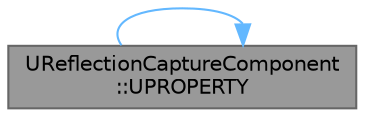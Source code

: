 digraph "UReflectionCaptureComponent::UPROPERTY"
{
 // INTERACTIVE_SVG=YES
 // LATEX_PDF_SIZE
  bgcolor="transparent";
  edge [fontname=Helvetica,fontsize=10,labelfontname=Helvetica,labelfontsize=10];
  node [fontname=Helvetica,fontsize=10,shape=box,height=0.2,width=0.4];
  rankdir="LR";
  Node1 [id="Node000001",label="UReflectionCaptureComponent\l::UPROPERTY",height=0.2,width=0.4,color="gray40", fillcolor="grey60", style="filled", fontcolor="black",tooltip="Indicates where to get the reflection source from."];
  Node1 -> Node1 [id="edge1_Node000001_Node000001",color="steelblue1",style="solid",tooltip=" "];
}
